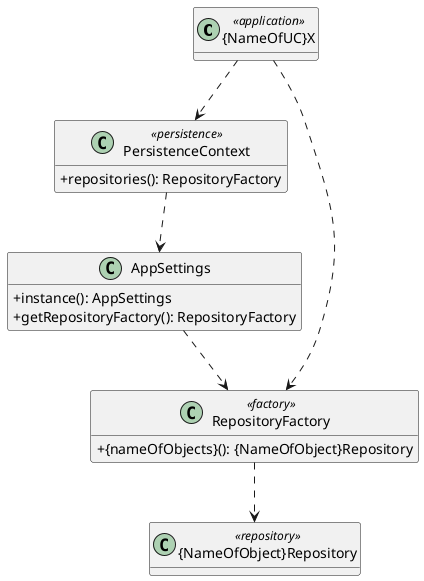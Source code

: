@startuml

skinparam classAttributeIconSize 0
hide empty attributes

class "{NameOfUC}X" <<application>> {
}

class PersistenceContext <<persistence>> {
  +repositories(): RepositoryFactory
}

class AppSettings {
  +instance(): AppSettings
  +getRepositoryFactory(): RepositoryFactory
}

class RepositoryFactory <<factory>> {
  +{nameOfObjects}(): {NameOfObject}Repository
}

class "{NameOfObject}Repository" <<repository>> {
}

"{NameOfUC}X" ..> PersistenceContext
PersistenceContext ..> AppSettings
AppSettings ..> RepositoryFactory
"{NameOfUC}X" ..> RepositoryFactory
RepositoryFactory ..> "{NameOfObject}Repository"

@enduml
